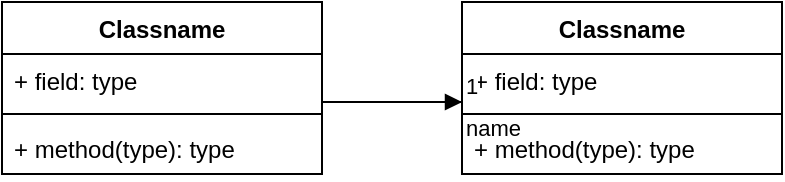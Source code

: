 <mxfile version="24.8.1">
  <diagram name="Page-1" id="i3xTynYf_y2ZFC1CJvJx">
    <mxGraphModel dx="1564" dy="269" grid="1" gridSize="10" guides="1" tooltips="1" connect="1" arrows="1" fold="1" page="1" pageScale="1" pageWidth="827" pageHeight="1169" math="0" shadow="0">
      <root>
        <mxCell id="0" />
        <mxCell id="1" parent="0" />
        <mxCell id="hctlKZljG3PgZX5EoLa--1" value="Classname" style="swimlane;fontStyle=1;align=center;verticalAlign=top;childLayout=stackLayout;horizontal=1;startSize=26;horizontalStack=0;resizeParent=1;resizeParentMax=0;resizeLast=0;collapsible=1;marginBottom=0;whiteSpace=wrap;html=1;" vertex="1" parent="1">
          <mxGeometry x="-710" y="200" width="160" height="86" as="geometry" />
        </mxCell>
        <mxCell id="hctlKZljG3PgZX5EoLa--2" value="+ field: type" style="text;strokeColor=none;fillColor=none;align=left;verticalAlign=top;spacingLeft=4;spacingRight=4;overflow=hidden;rotatable=0;points=[[0,0.5],[1,0.5]];portConstraint=eastwest;whiteSpace=wrap;html=1;" vertex="1" parent="hctlKZljG3PgZX5EoLa--1">
          <mxGeometry y="26" width="160" height="26" as="geometry" />
        </mxCell>
        <mxCell id="hctlKZljG3PgZX5EoLa--3" value="" style="line;strokeWidth=1;fillColor=none;align=left;verticalAlign=middle;spacingTop=-1;spacingLeft=3;spacingRight=3;rotatable=0;labelPosition=right;points=[];portConstraint=eastwest;strokeColor=inherit;" vertex="1" parent="hctlKZljG3PgZX5EoLa--1">
          <mxGeometry y="52" width="160" height="8" as="geometry" />
        </mxCell>
        <mxCell id="hctlKZljG3PgZX5EoLa--4" value="+ method(type): type" style="text;strokeColor=none;fillColor=none;align=left;verticalAlign=top;spacingLeft=4;spacingRight=4;overflow=hidden;rotatable=0;points=[[0,0.5],[1,0.5]];portConstraint=eastwest;whiteSpace=wrap;html=1;" vertex="1" parent="hctlKZljG3PgZX5EoLa--1">
          <mxGeometry y="60" width="160" height="26" as="geometry" />
        </mxCell>
        <mxCell id="hctlKZljG3PgZX5EoLa--5" value="Classname" style="swimlane;fontStyle=1;align=center;verticalAlign=top;childLayout=stackLayout;horizontal=1;startSize=26;horizontalStack=0;resizeParent=1;resizeParentMax=0;resizeLast=0;collapsible=1;marginBottom=0;whiteSpace=wrap;html=1;" vertex="1" parent="1">
          <mxGeometry x="-480" y="200" width="160" height="86" as="geometry" />
        </mxCell>
        <mxCell id="hctlKZljG3PgZX5EoLa--6" value="+ field: type" style="text;strokeColor=none;fillColor=none;align=left;verticalAlign=top;spacingLeft=4;spacingRight=4;overflow=hidden;rotatable=0;points=[[0,0.5],[1,0.5]];portConstraint=eastwest;whiteSpace=wrap;html=1;" vertex="1" parent="hctlKZljG3PgZX5EoLa--5">
          <mxGeometry y="26" width="160" height="26" as="geometry" />
        </mxCell>
        <mxCell id="hctlKZljG3PgZX5EoLa--7" value="" style="line;strokeWidth=1;fillColor=none;align=left;verticalAlign=middle;spacingTop=-1;spacingLeft=3;spacingRight=3;rotatable=0;labelPosition=right;points=[];portConstraint=eastwest;strokeColor=inherit;" vertex="1" parent="hctlKZljG3PgZX5EoLa--5">
          <mxGeometry y="52" width="160" height="8" as="geometry" />
        </mxCell>
        <mxCell id="hctlKZljG3PgZX5EoLa--8" value="+ method(type): type" style="text;strokeColor=none;fillColor=none;align=left;verticalAlign=top;spacingLeft=4;spacingRight=4;overflow=hidden;rotatable=0;points=[[0,0.5],[1,0.5]];portConstraint=eastwest;whiteSpace=wrap;html=1;" vertex="1" parent="hctlKZljG3PgZX5EoLa--5">
          <mxGeometry y="60" width="160" height="26" as="geometry" />
        </mxCell>
        <mxCell id="hctlKZljG3PgZX5EoLa--11" value="name" style="endArrow=block;endFill=1;html=1;edgeStyle=orthogonalEdgeStyle;align=left;verticalAlign=top;rounded=0;" edge="1" parent="1">
          <mxGeometry x="-1" relative="1" as="geometry">
            <mxPoint x="-480" y="250" as="sourcePoint" />
            <mxPoint x="-480" y="250" as="targetPoint" />
            <Array as="points">
              <mxPoint x="-550" y="250" />
              <mxPoint x="-550" y="250" />
            </Array>
          </mxGeometry>
        </mxCell>
        <mxCell id="hctlKZljG3PgZX5EoLa--12" value="1" style="edgeLabel;resizable=0;html=1;align=left;verticalAlign=bottom;" connectable="0" vertex="1" parent="hctlKZljG3PgZX5EoLa--11">
          <mxGeometry x="-1" relative="1" as="geometry" />
        </mxCell>
      </root>
    </mxGraphModel>
  </diagram>
</mxfile>
